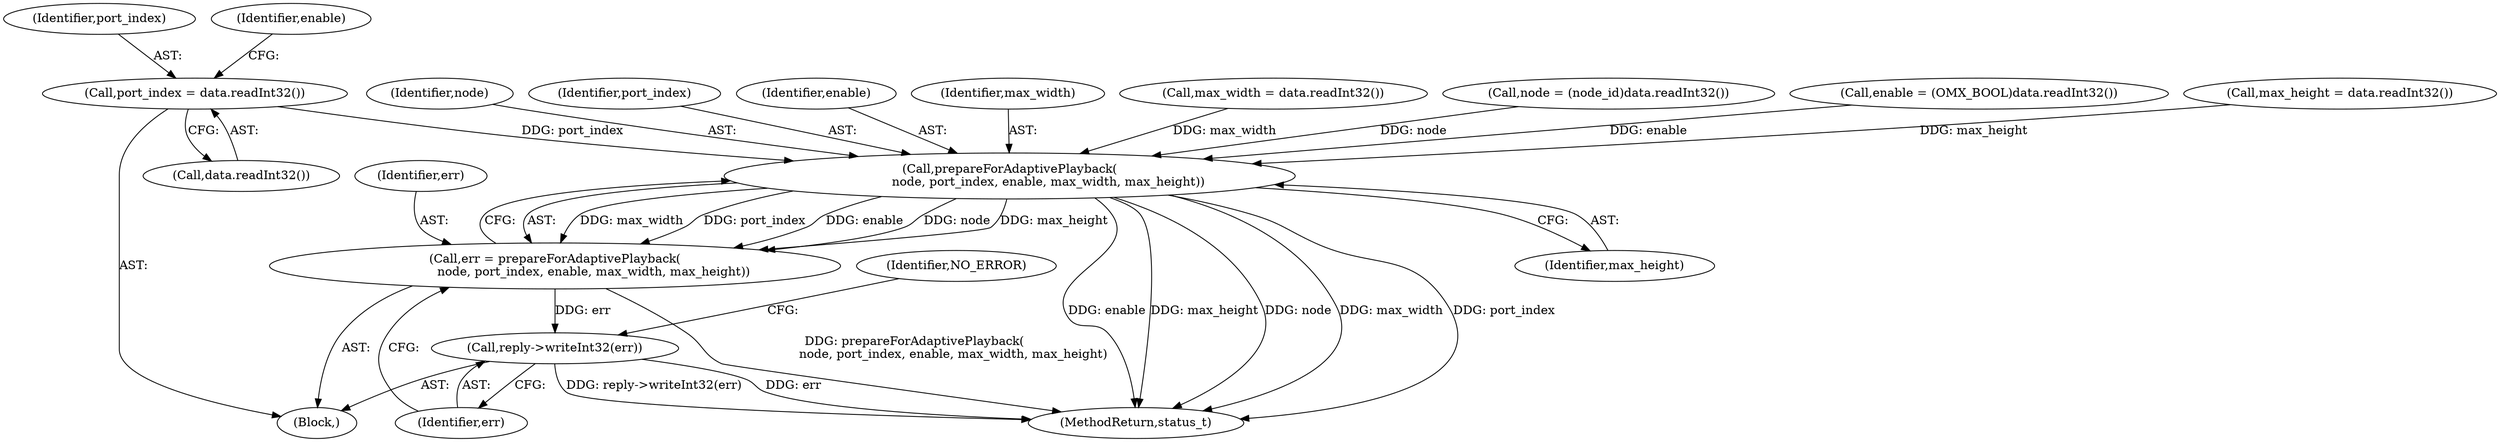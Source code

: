 digraph "0_Android_1171e7c047bf79e7c93342bb6a812c9edd86aa84@API" {
"1000723" [label="(Call,port_index = data.readInt32())"];
"1000743" [label="(Call,prepareForAdaptivePlayback(\n                    node, port_index, enable, max_width, max_height))"];
"1000741" [label="(Call,err = prepareForAdaptivePlayback(\n                    node, port_index, enable, max_width, max_height))"];
"1000749" [label="(Call,reply->writeInt32(err))"];
"1000746" [label="(Identifier,enable)"];
"1000747" [label="(Identifier,max_width)"];
"1000711" [label="(Block,)"];
"1000749" [label="(Call,reply->writeInt32(err))"];
"1000748" [label="(Identifier,max_height)"];
"1000750" [label="(Identifier,err)"];
"1001056" [label="(MethodReturn,status_t)"];
"1000742" [label="(Identifier,err)"];
"1000725" [label="(Call,data.readInt32())"];
"1000723" [label="(Call,port_index = data.readInt32())"];
"1000733" [label="(Call,max_width = data.readInt32())"];
"1000717" [label="(Call,node = (node_id)data.readInt32())"];
"1000743" [label="(Call,prepareForAdaptivePlayback(\n                    node, port_index, enable, max_width, max_height))"];
"1000727" [label="(Call,enable = (OMX_BOOL)data.readInt32())"];
"1000737" [label="(Call,max_height = data.readInt32())"];
"1000741" [label="(Call,err = prepareForAdaptivePlayback(\n                    node, port_index, enable, max_width, max_height))"];
"1000744" [label="(Identifier,node)"];
"1000724" [label="(Identifier,port_index)"];
"1000728" [label="(Identifier,enable)"];
"1000752" [label="(Identifier,NO_ERROR)"];
"1000745" [label="(Identifier,port_index)"];
"1000723" -> "1000711"  [label="AST: "];
"1000723" -> "1000725"  [label="CFG: "];
"1000724" -> "1000723"  [label="AST: "];
"1000725" -> "1000723"  [label="AST: "];
"1000728" -> "1000723"  [label="CFG: "];
"1000723" -> "1000743"  [label="DDG: port_index"];
"1000743" -> "1000741"  [label="AST: "];
"1000743" -> "1000748"  [label="CFG: "];
"1000744" -> "1000743"  [label="AST: "];
"1000745" -> "1000743"  [label="AST: "];
"1000746" -> "1000743"  [label="AST: "];
"1000747" -> "1000743"  [label="AST: "];
"1000748" -> "1000743"  [label="AST: "];
"1000741" -> "1000743"  [label="CFG: "];
"1000743" -> "1001056"  [label="DDG: max_height"];
"1000743" -> "1001056"  [label="DDG: node"];
"1000743" -> "1001056"  [label="DDG: max_width"];
"1000743" -> "1001056"  [label="DDG: port_index"];
"1000743" -> "1001056"  [label="DDG: enable"];
"1000743" -> "1000741"  [label="DDG: max_width"];
"1000743" -> "1000741"  [label="DDG: port_index"];
"1000743" -> "1000741"  [label="DDG: enable"];
"1000743" -> "1000741"  [label="DDG: node"];
"1000743" -> "1000741"  [label="DDG: max_height"];
"1000717" -> "1000743"  [label="DDG: node"];
"1000727" -> "1000743"  [label="DDG: enable"];
"1000733" -> "1000743"  [label="DDG: max_width"];
"1000737" -> "1000743"  [label="DDG: max_height"];
"1000741" -> "1000711"  [label="AST: "];
"1000742" -> "1000741"  [label="AST: "];
"1000750" -> "1000741"  [label="CFG: "];
"1000741" -> "1001056"  [label="DDG: prepareForAdaptivePlayback(\n                    node, port_index, enable, max_width, max_height)"];
"1000741" -> "1000749"  [label="DDG: err"];
"1000749" -> "1000711"  [label="AST: "];
"1000749" -> "1000750"  [label="CFG: "];
"1000750" -> "1000749"  [label="AST: "];
"1000752" -> "1000749"  [label="CFG: "];
"1000749" -> "1001056"  [label="DDG: err"];
"1000749" -> "1001056"  [label="DDG: reply->writeInt32(err)"];
}
